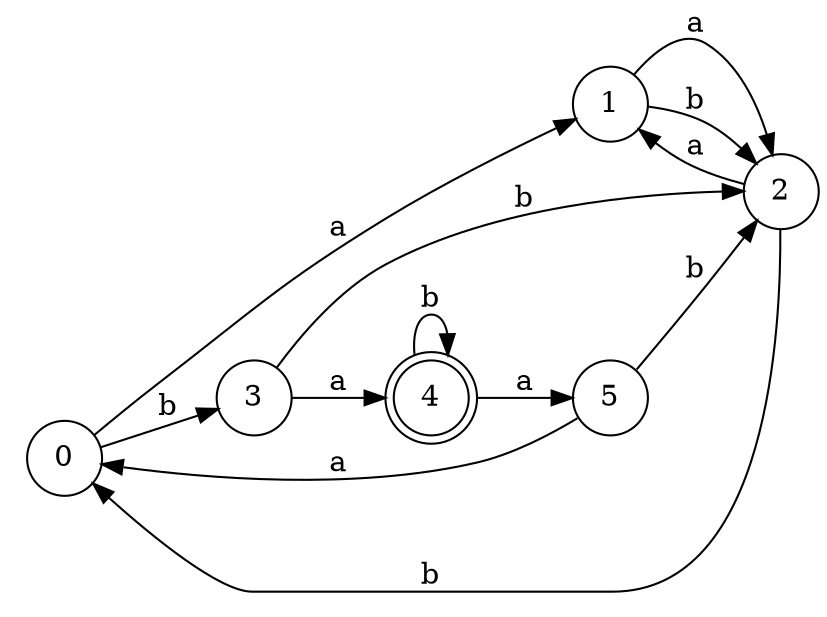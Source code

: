 digraph n5_2 {
__start0 [label="" shape="none"];

rankdir=LR;
size="8,5";

s0 [style="filled", color="black", fillcolor="white" shape="circle", label="0"];
s1 [style="filled", color="black", fillcolor="white" shape="circle", label="1"];
s2 [style="filled", color="black", fillcolor="white" shape="circle", label="2"];
s3 [style="filled", color="black", fillcolor="white" shape="circle", label="3"];
s4 [style="rounded,filled", color="black", fillcolor="white" shape="doublecircle", label="4"];
s5 [style="filled", color="black", fillcolor="white" shape="circle", label="5"];
s0 -> s1 [label="a"];
s0 -> s3 [label="b"];
s1 -> s2 [label="a"];
s1 -> s2 [label="b"];
s2 -> s1 [label="a"];
s2 -> s0 [label="b"];
s3 -> s4 [label="a"];
s3 -> s2 [label="b"];
s4 -> s5 [label="a"];
s4 -> s4 [label="b"];
s5 -> s0 [label="a"];
s5 -> s2 [label="b"];

}